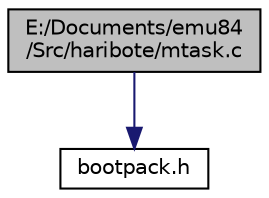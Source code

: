 digraph "E:/Documents/emu84/Src/haribote/mtask.c"
{
 // LATEX_PDF_SIZE
  edge [fontname="Helvetica",fontsize="10",labelfontname="Helvetica",labelfontsize="10"];
  node [fontname="Helvetica",fontsize="10",shape=record];
  Node1 [label="E:/Documents/emu84\l/Src/haribote/mtask.c",height=0.2,width=0.4,color="black", fillcolor="grey75", style="filled", fontcolor="black",tooltip=" "];
  Node1 -> Node2 [color="midnightblue",fontsize="10",style="solid"];
  Node2 [label="bootpack.h",height=0.2,width=0.4,color="black", fillcolor="white", style="filled",URL="$bootpack_8h.html",tooltip="OS本体"];
}
